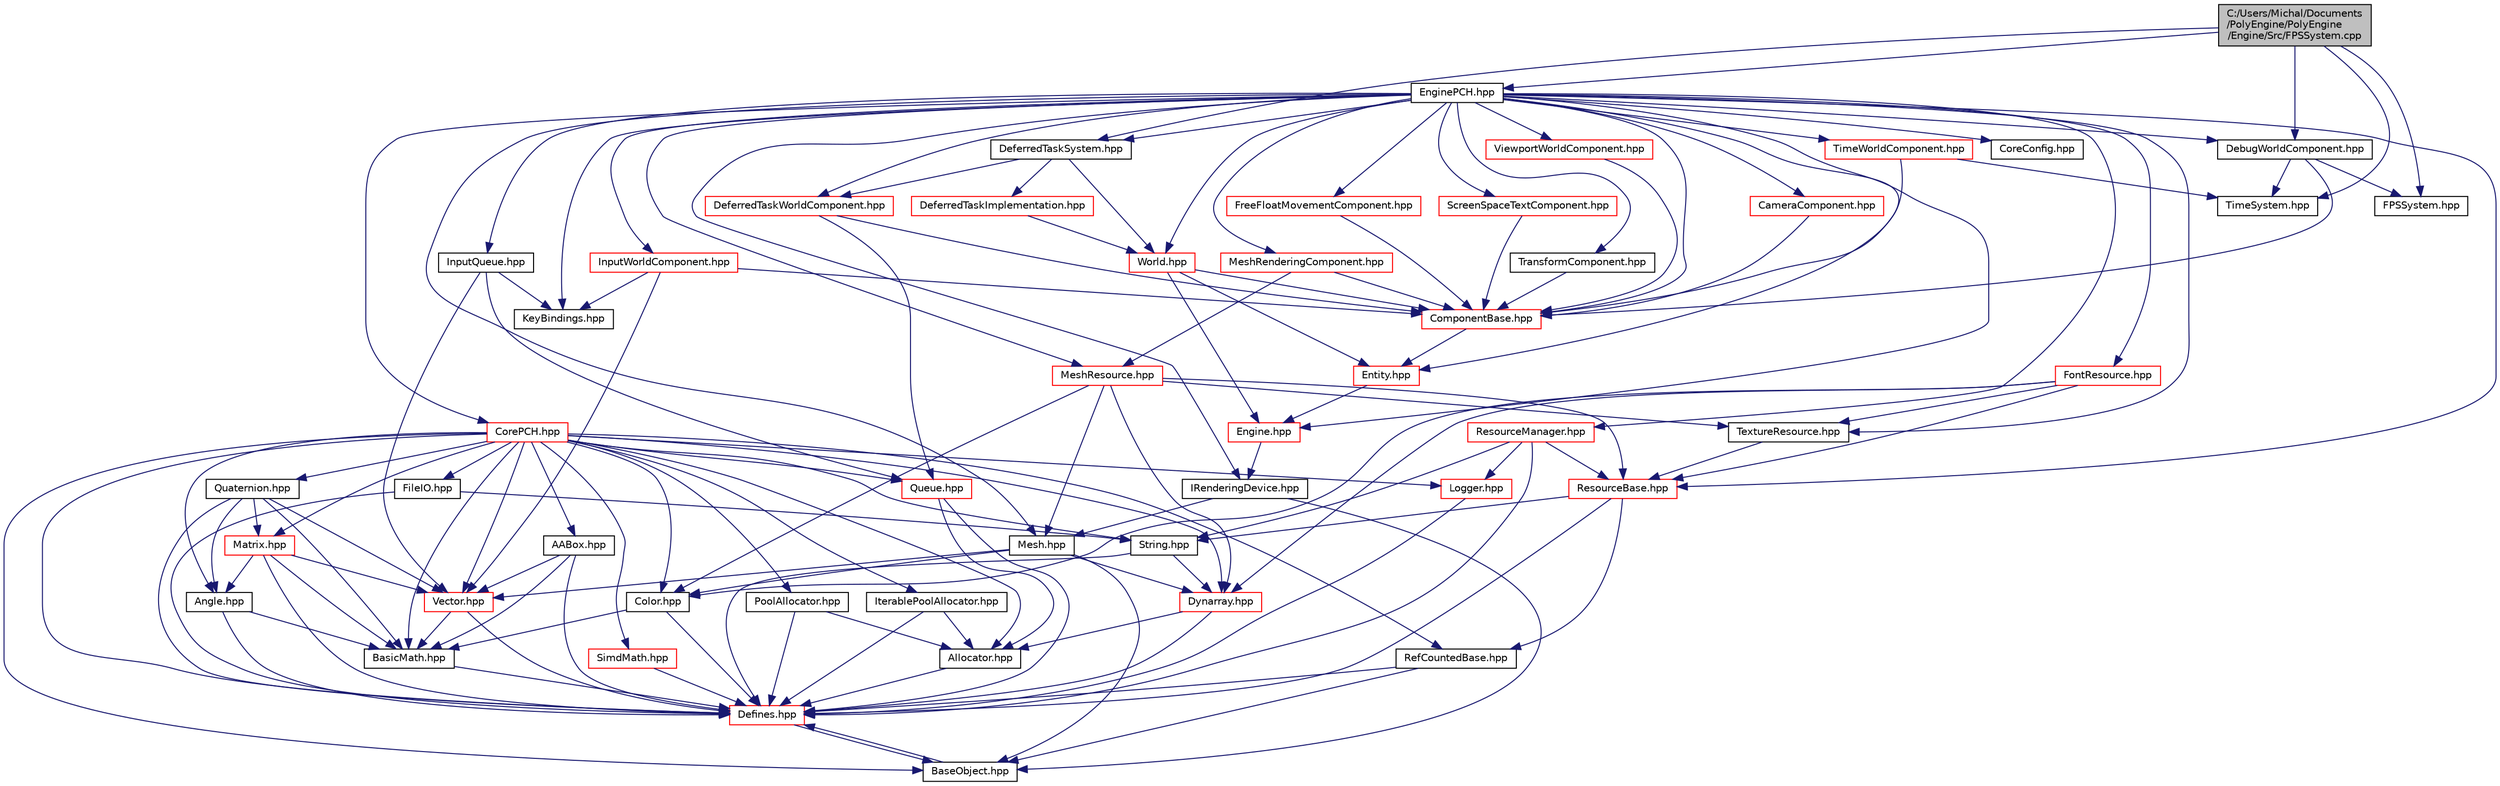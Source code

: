digraph "C:/Users/Michal/Documents/PolyEngine/PolyEngine/Engine/Src/FPSSystem.cpp"
{
  edge [fontname="Helvetica",fontsize="10",labelfontname="Helvetica",labelfontsize="10"];
  node [fontname="Helvetica",fontsize="10",shape=record];
  Node0 [label="C:/Users/Michal/Documents\l/PolyEngine/PolyEngine\l/Engine/Src/FPSSystem.cpp",height=0.2,width=0.4,color="black", fillcolor="grey75", style="filled", fontcolor="black"];
  Node0 -> Node1 [color="midnightblue",fontsize="10",style="solid",fontname="Helvetica"];
  Node1 [label="EnginePCH.hpp",height=0.2,width=0.4,color="black", fillcolor="white", style="filled",URL="$_engine_p_c_h_8hpp.html"];
  Node1 -> Node2 [color="midnightblue",fontsize="10",style="solid",fontname="Helvetica"];
  Node2 [label="CorePCH.hpp",height=0.2,width=0.4,color="red", fillcolor="white", style="filled",URL="$_core_p_c_h_8hpp.html"];
  Node2 -> Node3 [color="midnightblue",fontsize="10",style="solid",fontname="Helvetica"];
  Node3 [label="Defines.hpp",height=0.2,width=0.4,color="red", fillcolor="white", style="filled",URL="$_defines_8hpp.html"];
  Node3 -> Node16 [color="midnightblue",fontsize="10",style="solid",fontname="Helvetica"];
  Node16 [label="BaseObject.hpp",height=0.2,width=0.4,color="black", fillcolor="white", style="filled",URL="$_base_object_8hpp.html"];
  Node16 -> Node3 [color="midnightblue",fontsize="10",style="solid",fontname="Helvetica"];
  Node2 -> Node17 [color="midnightblue",fontsize="10",style="solid",fontname="Helvetica"];
  Node17 [label="BasicMath.hpp",height=0.2,width=0.4,color="black", fillcolor="white", style="filled",URL="$_basic_math_8hpp.html"];
  Node17 -> Node3 [color="midnightblue",fontsize="10",style="solid",fontname="Helvetica"];
  Node2 -> Node18 [color="midnightblue",fontsize="10",style="solid",fontname="Helvetica"];
  Node18 [label="Angle.hpp",height=0.2,width=0.4,color="black", fillcolor="white", style="filled",URL="$_angle_8hpp.html"];
  Node18 -> Node3 [color="midnightblue",fontsize="10",style="solid",fontname="Helvetica"];
  Node18 -> Node17 [color="midnightblue",fontsize="10",style="solid",fontname="Helvetica"];
  Node2 -> Node19 [color="midnightblue",fontsize="10",style="solid",fontname="Helvetica"];
  Node19 [label="Vector.hpp",height=0.2,width=0.4,color="red", fillcolor="white", style="filled",URL="$_vector_8hpp.html"];
  Node19 -> Node3 [color="midnightblue",fontsize="10",style="solid",fontname="Helvetica"];
  Node19 -> Node17 [color="midnightblue",fontsize="10",style="solid",fontname="Helvetica"];
  Node2 -> Node21 [color="midnightblue",fontsize="10",style="solid",fontname="Helvetica"];
  Node21 [label="Matrix.hpp",height=0.2,width=0.4,color="red", fillcolor="white", style="filled",URL="$_matrix_8hpp.html"];
  Node21 -> Node3 [color="midnightblue",fontsize="10",style="solid",fontname="Helvetica"];
  Node21 -> Node17 [color="midnightblue",fontsize="10",style="solid",fontname="Helvetica"];
  Node21 -> Node19 [color="midnightblue",fontsize="10",style="solid",fontname="Helvetica"];
  Node21 -> Node18 [color="midnightblue",fontsize="10",style="solid",fontname="Helvetica"];
  Node2 -> Node22 [color="midnightblue",fontsize="10",style="solid",fontname="Helvetica"];
  Node22 [label="Quaternion.hpp",height=0.2,width=0.4,color="black", fillcolor="white", style="filled",URL="$_quaternion_8hpp.html"];
  Node22 -> Node3 [color="midnightblue",fontsize="10",style="solid",fontname="Helvetica"];
  Node22 -> Node17 [color="midnightblue",fontsize="10",style="solid",fontname="Helvetica"];
  Node22 -> Node18 [color="midnightblue",fontsize="10",style="solid",fontname="Helvetica"];
  Node22 -> Node19 [color="midnightblue",fontsize="10",style="solid",fontname="Helvetica"];
  Node22 -> Node21 [color="midnightblue",fontsize="10",style="solid",fontname="Helvetica"];
  Node2 -> Node23 [color="midnightblue",fontsize="10",style="solid",fontname="Helvetica"];
  Node23 [label="SimdMath.hpp",height=0.2,width=0.4,color="red", fillcolor="white", style="filled",URL="$_simd_math_8hpp.html"];
  Node23 -> Node3 [color="midnightblue",fontsize="10",style="solid",fontname="Helvetica"];
  Node2 -> Node24 [color="midnightblue",fontsize="10",style="solid",fontname="Helvetica"];
  Node24 [label="AABox.hpp",height=0.2,width=0.4,color="black", fillcolor="white", style="filled",URL="$_a_a_box_8hpp.html"];
  Node24 -> Node3 [color="midnightblue",fontsize="10",style="solid",fontname="Helvetica"];
  Node24 -> Node17 [color="midnightblue",fontsize="10",style="solid",fontname="Helvetica"];
  Node24 -> Node19 [color="midnightblue",fontsize="10",style="solid",fontname="Helvetica"];
  Node2 -> Node16 [color="midnightblue",fontsize="10",style="solid",fontname="Helvetica"];
  Node2 -> Node25 [color="midnightblue",fontsize="10",style="solid",fontname="Helvetica"];
  Node25 [label="Allocator.hpp",height=0.2,width=0.4,color="black", fillcolor="white", style="filled",URL="$_allocator_8hpp.html"];
  Node25 -> Node3 [color="midnightblue",fontsize="10",style="solid",fontname="Helvetica"];
  Node2 -> Node26 [color="midnightblue",fontsize="10",style="solid",fontname="Helvetica"];
  Node26 [label="PoolAllocator.hpp",height=0.2,width=0.4,color="black", fillcolor="white", style="filled",URL="$_pool_allocator_8hpp.html"];
  Node26 -> Node3 [color="midnightblue",fontsize="10",style="solid",fontname="Helvetica"];
  Node26 -> Node25 [color="midnightblue",fontsize="10",style="solid",fontname="Helvetica"];
  Node2 -> Node27 [color="midnightblue",fontsize="10",style="solid",fontname="Helvetica"];
  Node27 [label="IterablePoolAllocator.hpp",height=0.2,width=0.4,color="black", fillcolor="white", style="filled",URL="$_iterable_pool_allocator_8hpp.html"];
  Node27 -> Node3 [color="midnightblue",fontsize="10",style="solid",fontname="Helvetica"];
  Node27 -> Node25 [color="midnightblue",fontsize="10",style="solid",fontname="Helvetica"];
  Node2 -> Node28 [color="midnightblue",fontsize="10",style="solid",fontname="Helvetica"];
  Node28 [label="RefCountedBase.hpp",height=0.2,width=0.4,color="black", fillcolor="white", style="filled",URL="$_ref_counted_base_8hpp.html"];
  Node28 -> Node3 [color="midnightblue",fontsize="10",style="solid",fontname="Helvetica"];
  Node28 -> Node16 [color="midnightblue",fontsize="10",style="solid",fontname="Helvetica"];
  Node2 -> Node29 [color="midnightblue",fontsize="10",style="solid",fontname="Helvetica"];
  Node29 [label="String.hpp",height=0.2,width=0.4,color="black", fillcolor="white", style="filled",URL="$_string_8hpp.html"];
  Node29 -> Node3 [color="midnightblue",fontsize="10",style="solid",fontname="Helvetica"];
  Node29 -> Node30 [color="midnightblue",fontsize="10",style="solid",fontname="Helvetica"];
  Node30 [label="Dynarray.hpp",height=0.2,width=0.4,color="red", fillcolor="white", style="filled",URL="$_dynarray_8hpp.html"];
  Node30 -> Node3 [color="midnightblue",fontsize="10",style="solid",fontname="Helvetica"];
  Node30 -> Node25 [color="midnightblue",fontsize="10",style="solid",fontname="Helvetica"];
  Node2 -> Node30 [color="midnightblue",fontsize="10",style="solid",fontname="Helvetica"];
  Node2 -> Node32 [color="midnightblue",fontsize="10",style="solid",fontname="Helvetica"];
  Node32 [label="Queue.hpp",height=0.2,width=0.4,color="red", fillcolor="white", style="filled",URL="$_queue_8hpp.html"];
  Node32 -> Node3 [color="midnightblue",fontsize="10",style="solid",fontname="Helvetica"];
  Node32 -> Node25 [color="midnightblue",fontsize="10",style="solid",fontname="Helvetica"];
  Node2 -> Node33 [color="midnightblue",fontsize="10",style="solid",fontname="Helvetica"];
  Node33 [label="Color.hpp",height=0.2,width=0.4,color="black", fillcolor="white", style="filled",URL="$_color_8hpp.html"];
  Node33 -> Node3 [color="midnightblue",fontsize="10",style="solid",fontname="Helvetica"];
  Node33 -> Node17 [color="midnightblue",fontsize="10",style="solid",fontname="Helvetica"];
  Node2 -> Node34 [color="midnightblue",fontsize="10",style="solid",fontname="Helvetica"];
  Node34 [label="FileIO.hpp",height=0.2,width=0.4,color="black", fillcolor="white", style="filled",URL="$_file_i_o_8hpp.html"];
  Node34 -> Node3 [color="midnightblue",fontsize="10",style="solid",fontname="Helvetica"];
  Node34 -> Node29 [color="midnightblue",fontsize="10",style="solid",fontname="Helvetica"];
  Node2 -> Node35 [color="midnightblue",fontsize="10",style="solid",fontname="Helvetica"];
  Node35 [label="Logger.hpp",height=0.2,width=0.4,color="red", fillcolor="white", style="filled",URL="$_logger_8hpp.html"];
  Node35 -> Node3 [color="midnightblue",fontsize="10",style="solid",fontname="Helvetica"];
  Node1 -> Node38 [color="midnightblue",fontsize="10",style="solid",fontname="Helvetica"];
  Node38 [label="Engine.hpp",height=0.2,width=0.4,color="red", fillcolor="white", style="filled",URL="$_engine_8hpp.html"];
  Node38 -> Node44 [color="midnightblue",fontsize="10",style="solid",fontname="Helvetica"];
  Node44 [label="IRenderingDevice.hpp",height=0.2,width=0.4,color="black", fillcolor="white", style="filled",URL="$_i_rendering_device_8hpp.html"];
  Node44 -> Node16 [color="midnightblue",fontsize="10",style="solid",fontname="Helvetica"];
  Node44 -> Node45 [color="midnightblue",fontsize="10",style="solid",fontname="Helvetica"];
  Node45 [label="Mesh.hpp",height=0.2,width=0.4,color="black", fillcolor="white", style="filled",URL="$_mesh_8hpp.html"];
  Node45 -> Node16 [color="midnightblue",fontsize="10",style="solid",fontname="Helvetica"];
  Node45 -> Node30 [color="midnightblue",fontsize="10",style="solid",fontname="Helvetica"];
  Node45 -> Node19 [color="midnightblue",fontsize="10",style="solid",fontname="Helvetica"];
  Node45 -> Node33 [color="midnightblue",fontsize="10",style="solid",fontname="Helvetica"];
  Node1 -> Node49 [color="midnightblue",fontsize="10",style="solid",fontname="Helvetica"];
  Node49 [label="ComponentBase.hpp",height=0.2,width=0.4,color="red", fillcolor="white", style="filled",URL="$_component_base_8hpp.html"];
  Node49 -> Node50 [color="midnightblue",fontsize="10",style="solid",fontname="Helvetica"];
  Node50 [label="Entity.hpp",height=0.2,width=0.4,color="red", fillcolor="white", style="filled",URL="$_entity_8hpp.html"];
  Node50 -> Node38 [color="midnightblue",fontsize="10",style="solid",fontname="Helvetica"];
  Node1 -> Node50 [color="midnightblue",fontsize="10",style="solid",fontname="Helvetica"];
  Node1 -> Node52 [color="midnightblue",fontsize="10",style="solid",fontname="Helvetica"];
  Node52 [label="World.hpp",height=0.2,width=0.4,color="red", fillcolor="white", style="filled",URL="$_world_8hpp.html"];
  Node52 -> Node50 [color="midnightblue",fontsize="10",style="solid",fontname="Helvetica"];
  Node52 -> Node38 [color="midnightblue",fontsize="10",style="solid",fontname="Helvetica"];
  Node52 -> Node49 [color="midnightblue",fontsize="10",style="solid",fontname="Helvetica"];
  Node1 -> Node44 [color="midnightblue",fontsize="10",style="solid",fontname="Helvetica"];
  Node1 -> Node47 [color="midnightblue",fontsize="10",style="solid",fontname="Helvetica"];
  Node47 [label="InputQueue.hpp",height=0.2,width=0.4,color="black", fillcolor="white", style="filled",URL="$_input_queue_8hpp.html"];
  Node47 -> Node32 [color="midnightblue",fontsize="10",style="solid",fontname="Helvetica"];
  Node47 -> Node19 [color="midnightblue",fontsize="10",style="solid",fontname="Helvetica"];
  Node47 -> Node48 [color="midnightblue",fontsize="10",style="solid",fontname="Helvetica"];
  Node48 [label="KeyBindings.hpp",height=0.2,width=0.4,color="black", fillcolor="white", style="filled",URL="$_key_bindings_8hpp.html"];
  Node1 -> Node48 [color="midnightblue",fontsize="10",style="solid",fontname="Helvetica"];
  Node1 -> Node45 [color="midnightblue",fontsize="10",style="solid",fontname="Helvetica"];
  Node1 -> Node53 [color="midnightblue",fontsize="10",style="solid",fontname="Helvetica"];
  Node53 [label="ResourceBase.hpp",height=0.2,width=0.4,color="red", fillcolor="white", style="filled",URL="$_resource_base_8hpp.html"];
  Node53 -> Node3 [color="midnightblue",fontsize="10",style="solid",fontname="Helvetica"];
  Node53 -> Node29 [color="midnightblue",fontsize="10",style="solid",fontname="Helvetica"];
  Node53 -> Node28 [color="midnightblue",fontsize="10",style="solid",fontname="Helvetica"];
  Node1 -> Node55 [color="midnightblue",fontsize="10",style="solid",fontname="Helvetica"];
  Node55 [label="ResourceManager.hpp",height=0.2,width=0.4,color="red", fillcolor="white", style="filled",URL="$_resource_manager_8hpp.html"];
  Node55 -> Node3 [color="midnightblue",fontsize="10",style="solid",fontname="Helvetica"];
  Node55 -> Node35 [color="midnightblue",fontsize="10",style="solid",fontname="Helvetica"];
  Node55 -> Node29 [color="midnightblue",fontsize="10",style="solid",fontname="Helvetica"];
  Node55 -> Node53 [color="midnightblue",fontsize="10",style="solid",fontname="Helvetica"];
  Node1 -> Node57 [color="midnightblue",fontsize="10",style="solid",fontname="Helvetica"];
  Node57 [label="TextureResource.hpp",height=0.2,width=0.4,color="black", fillcolor="white", style="filled",URL="$_texture_resource_8hpp.html"];
  Node57 -> Node53 [color="midnightblue",fontsize="10",style="solid",fontname="Helvetica"];
  Node1 -> Node58 [color="midnightblue",fontsize="10",style="solid",fontname="Helvetica"];
  Node58 [label="MeshResource.hpp",height=0.2,width=0.4,color="red", fillcolor="white", style="filled",URL="$_mesh_resource_8hpp.html"];
  Node58 -> Node30 [color="midnightblue",fontsize="10",style="solid",fontname="Helvetica"];
  Node58 -> Node33 [color="midnightblue",fontsize="10",style="solid",fontname="Helvetica"];
  Node58 -> Node53 [color="midnightblue",fontsize="10",style="solid",fontname="Helvetica"];
  Node58 -> Node57 [color="midnightblue",fontsize="10",style="solid",fontname="Helvetica"];
  Node58 -> Node45 [color="midnightblue",fontsize="10",style="solid",fontname="Helvetica"];
  Node1 -> Node59 [color="midnightblue",fontsize="10",style="solid",fontname="Helvetica"];
  Node59 [label="FontResource.hpp",height=0.2,width=0.4,color="red", fillcolor="white", style="filled",URL="$_font_resource_8hpp.html"];
  Node59 -> Node30 [color="midnightblue",fontsize="10",style="solid",fontname="Helvetica"];
  Node59 -> Node33 [color="midnightblue",fontsize="10",style="solid",fontname="Helvetica"];
  Node59 -> Node53 [color="midnightblue",fontsize="10",style="solid",fontname="Helvetica"];
  Node59 -> Node57 [color="midnightblue",fontsize="10",style="solid",fontname="Helvetica"];
  Node1 -> Node60 [color="midnightblue",fontsize="10",style="solid",fontname="Helvetica"];
  Node60 [label="CameraComponent.hpp",height=0.2,width=0.4,color="red", fillcolor="white", style="filled",URL="$_camera_component_8hpp.html"];
  Node60 -> Node49 [color="midnightblue",fontsize="10",style="solid",fontname="Helvetica"];
  Node1 -> Node62 [color="midnightblue",fontsize="10",style="solid",fontname="Helvetica"];
  Node62 [label="FreeFloatMovementComponent.hpp",height=0.2,width=0.4,color="red", fillcolor="white", style="filled",URL="$_free_float_movement_component_8hpp.html"];
  Node62 -> Node49 [color="midnightblue",fontsize="10",style="solid",fontname="Helvetica"];
  Node1 -> Node64 [color="midnightblue",fontsize="10",style="solid",fontname="Helvetica"];
  Node64 [label="MeshRenderingComponent.hpp",height=0.2,width=0.4,color="red", fillcolor="white", style="filled",URL="$_mesh_rendering_component_8hpp.html"];
  Node64 -> Node49 [color="midnightblue",fontsize="10",style="solid",fontname="Helvetica"];
  Node64 -> Node58 [color="midnightblue",fontsize="10",style="solid",fontname="Helvetica"];
  Node1 -> Node66 [color="midnightblue",fontsize="10",style="solid",fontname="Helvetica"];
  Node66 [label="ScreenSpaceTextComponent.hpp",height=0.2,width=0.4,color="red", fillcolor="white", style="filled",URL="$_screen_space_text_component_8hpp.html"];
  Node66 -> Node49 [color="midnightblue",fontsize="10",style="solid",fontname="Helvetica"];
  Node1 -> Node68 [color="midnightblue",fontsize="10",style="solid",fontname="Helvetica"];
  Node68 [label="TransformComponent.hpp",height=0.2,width=0.4,color="black", fillcolor="white", style="filled",URL="$_transform_component_8hpp.html"];
  Node68 -> Node49 [color="midnightblue",fontsize="10",style="solid",fontname="Helvetica"];
  Node1 -> Node69 [color="midnightblue",fontsize="10",style="solid",fontname="Helvetica"];
  Node69 [label="DebugWorldComponent.hpp",height=0.2,width=0.4,color="black", fillcolor="white", style="filled",URL="$_debug_world_component_8hpp.html"];
  Node69 -> Node49 [color="midnightblue",fontsize="10",style="solid",fontname="Helvetica"];
  Node69 -> Node70 [color="midnightblue",fontsize="10",style="solid",fontname="Helvetica"];
  Node70 [label="FPSSystem.hpp",height=0.2,width=0.4,color="black", fillcolor="white", style="filled",URL="$_f_p_s_system_8hpp.html"];
  Node69 -> Node71 [color="midnightblue",fontsize="10",style="solid",fontname="Helvetica"];
  Node71 [label="TimeSystem.hpp",height=0.2,width=0.4,color="black", fillcolor="white", style="filled",URL="$_time_system_8hpp.html"];
  Node1 -> Node72 [color="midnightblue",fontsize="10",style="solid",fontname="Helvetica"];
  Node72 [label="InputWorldComponent.hpp",height=0.2,width=0.4,color="red", fillcolor="white", style="filled",URL="$_input_world_component_8hpp.html"];
  Node72 -> Node19 [color="midnightblue",fontsize="10",style="solid",fontname="Helvetica"];
  Node72 -> Node49 [color="midnightblue",fontsize="10",style="solid",fontname="Helvetica"];
  Node72 -> Node48 [color="midnightblue",fontsize="10",style="solid",fontname="Helvetica"];
  Node1 -> Node74 [color="midnightblue",fontsize="10",style="solid",fontname="Helvetica"];
  Node74 [label="TimeWorldComponent.hpp",height=0.2,width=0.4,color="red", fillcolor="white", style="filled",URL="$_time_world_component_8hpp.html"];
  Node74 -> Node71 [color="midnightblue",fontsize="10",style="solid",fontname="Helvetica"];
  Node74 -> Node49 [color="midnightblue",fontsize="10",style="solid",fontname="Helvetica"];
  Node1 -> Node77 [color="midnightblue",fontsize="10",style="solid",fontname="Helvetica"];
  Node77 [label="ViewportWorldComponent.hpp",height=0.2,width=0.4,color="red", fillcolor="white", style="filled",URL="$_viewport_world_component_8hpp.html"];
  Node77 -> Node49 [color="midnightblue",fontsize="10",style="solid",fontname="Helvetica"];
  Node1 -> Node79 [color="midnightblue",fontsize="10",style="solid",fontname="Helvetica"];
  Node79 [label="DeferredTaskWorldComponent.hpp",height=0.2,width=0.4,color="red", fillcolor="white", style="filled",URL="$_deferred_task_world_component_8hpp.html"];
  Node79 -> Node32 [color="midnightblue",fontsize="10",style="solid",fontname="Helvetica"];
  Node79 -> Node49 [color="midnightblue",fontsize="10",style="solid",fontname="Helvetica"];
  Node1 -> Node81 [color="midnightblue",fontsize="10",style="solid",fontname="Helvetica"];
  Node81 [label="DeferredTaskSystem.hpp",height=0.2,width=0.4,color="black", fillcolor="white", style="filled",URL="$_deferred_task_system_8hpp.html"];
  Node81 -> Node82 [color="midnightblue",fontsize="10",style="solid",fontname="Helvetica"];
  Node82 [label="DeferredTaskImplementation.hpp",height=0.2,width=0.4,color="red", fillcolor="white", style="filled",URL="$_deferred_task_implementation_8hpp.html"];
  Node82 -> Node52 [color="midnightblue",fontsize="10",style="solid",fontname="Helvetica"];
  Node81 -> Node79 [color="midnightblue",fontsize="10",style="solid",fontname="Helvetica"];
  Node81 -> Node52 [color="midnightblue",fontsize="10",style="solid",fontname="Helvetica"];
  Node1 -> Node83 [color="midnightblue",fontsize="10",style="solid",fontname="Helvetica"];
  Node83 [label="CoreConfig.hpp",height=0.2,width=0.4,color="black", fillcolor="white", style="filled",URL="$_core_config_8hpp.html"];
  Node0 -> Node70 [color="midnightblue",fontsize="10",style="solid",fontname="Helvetica"];
  Node0 -> Node81 [color="midnightblue",fontsize="10",style="solid",fontname="Helvetica"];
  Node0 -> Node69 [color="midnightblue",fontsize="10",style="solid",fontname="Helvetica"];
  Node0 -> Node71 [color="midnightblue",fontsize="10",style="solid",fontname="Helvetica"];
}
